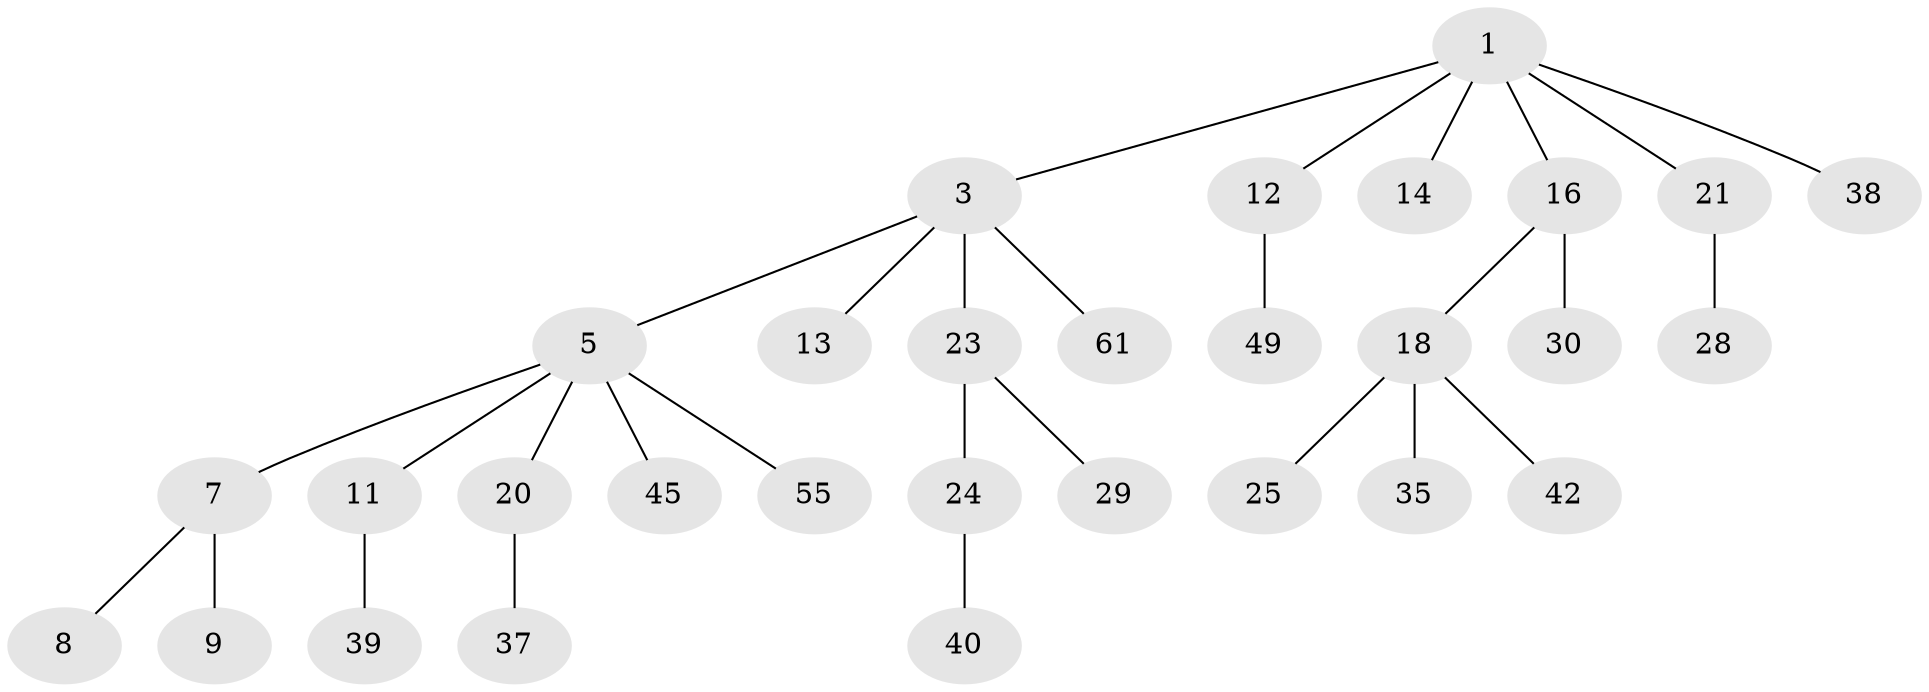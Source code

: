 // original degree distribution, {3: 0.2459016393442623, 5: 0.04918032786885246, 4: 0.03278688524590164, 2: 0.18032786885245902, 1: 0.4918032786885246}
// Generated by graph-tools (version 1.1) at 2025/15/03/09/25 04:15:36]
// undirected, 30 vertices, 29 edges
graph export_dot {
graph [start="1"]
  node [color=gray90,style=filled];
  1 [super="+2+4+26"];
  3 [super="+17"];
  5 [super="+15+6"];
  7;
  8 [super="+54"];
  9 [super="+22+44"];
  11;
  12 [super="+43"];
  13;
  14;
  16 [super="+19"];
  18;
  20 [super="+27"];
  21 [super="+52+47+34"];
  23;
  24 [super="+32+36"];
  25;
  28;
  29 [super="+53"];
  30 [super="+31"];
  35;
  37;
  38;
  39;
  40;
  42;
  45;
  49;
  55 [super="+56+60"];
  61;
  1 -- 16;
  1 -- 3;
  1 -- 21;
  1 -- 38;
  1 -- 12;
  1 -- 14;
  3 -- 5;
  3 -- 13;
  3 -- 61;
  3 -- 23;
  5 -- 7;
  5 -- 20;
  5 -- 45;
  5 -- 11;
  5 -- 55;
  7 -- 8;
  7 -- 9;
  11 -- 39;
  12 -- 49;
  16 -- 18;
  16 -- 30;
  18 -- 25;
  18 -- 35;
  18 -- 42;
  20 -- 37;
  21 -- 28;
  23 -- 24;
  23 -- 29;
  24 -- 40;
}
